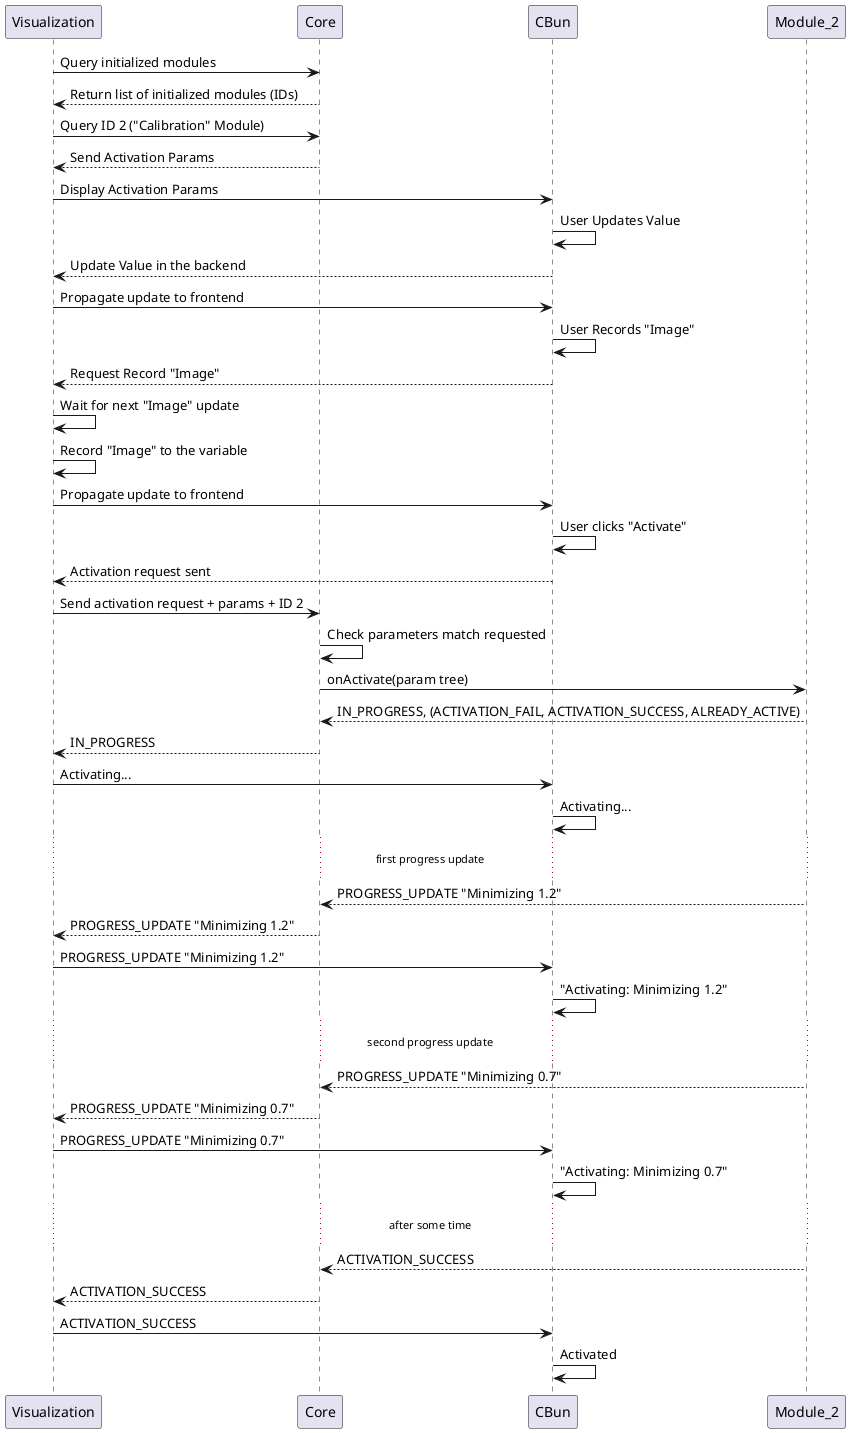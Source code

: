 @startuml

Visualization -> Core: Query initialized modules
Core --> Visualization: Return list of initialized modules (IDs)
Visualization -> Core: Query ID 2 ("Calibration" Module)
Core --> Visualization: Send Activation Params
Visualization -> CBun: Display Activation Params
CBun -> CBun: User Updates Value
CBun --> Visualization: Update Value in the backend
Visualization -> CBun: Propagate update to frontend
CBun -> CBun: User Records "Image"
CBun --> Visualization: Request Record "Image"
Visualization -> Visualization: Wait for next "Image" update
Visualization -> Visualization: Record "Image" to the variable
Visualization -> CBun: Propagate update to frontend
CBun -> CBun: User clicks "Activate"
CBun --> Visualization: Activation request sent
Visualization -> Core: Send activation request + params + ID 2
Core -> Core: Check parameters match requested
Core -> Module_2: onActivate(param tree)
Module_2 --> Core: IN_PROGRESS, (ACTIVATION_FAIL, ACTIVATION_SUCCESS, ALREADY_ACTIVE)
Core --> Visualization: IN_PROGRESS
Visualization -> CBun: Activating...
CBun -> CBun: Activating...
...first progress update...
Module_2 --> Core: PROGRESS_UPDATE "Minimizing 1.2"
Core --> Visualization: PROGRESS_UPDATE "Minimizing 1.2"
Visualization -> CBun: PROGRESS_UPDATE "Minimizing 1.2"
CBun -> CBun: "Activating: Minimizing 1.2"
...second progress update...
Module_2 --> Core: PROGRESS_UPDATE "Minimizing 0.7"
Core --> Visualization: PROGRESS_UPDATE "Minimizing 0.7"
Visualization -> CBun: PROGRESS_UPDATE "Minimizing 0.7"
CBun -> CBun: "Activating: Minimizing 0.7"
...after some time...

Module_2 --> Core: ACTIVATION_SUCCESS
Core --> Visualization: ACTIVATION_SUCCESS
Visualization -> CBun: ACTIVATION_SUCCESS
CBun -> CBun: Activated

@enduml